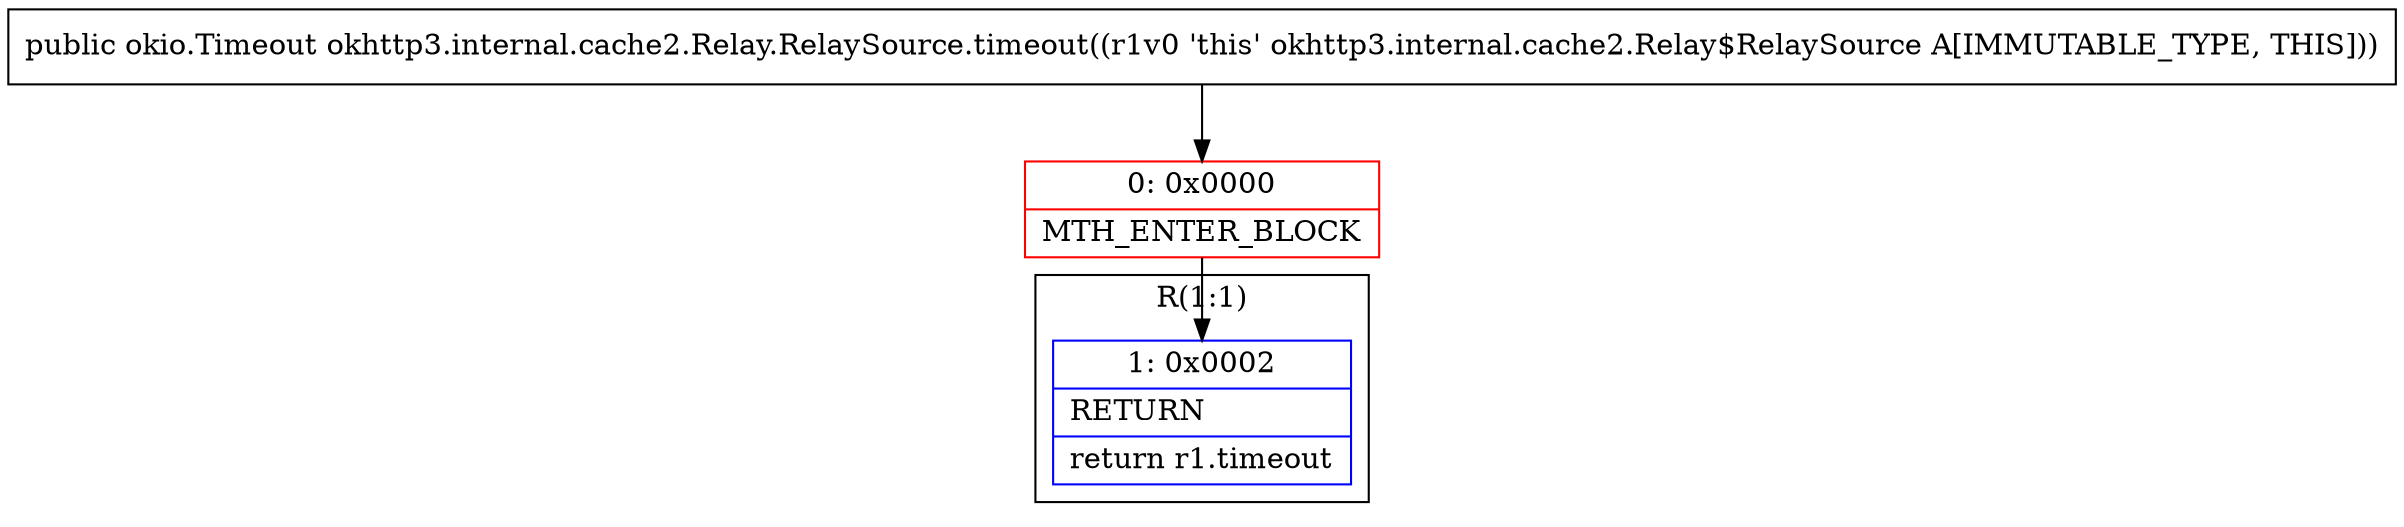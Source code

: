 digraph "CFG forokhttp3.internal.cache2.Relay.RelaySource.timeout()Lokio\/Timeout;" {
subgraph cluster_Region_229936422 {
label = "R(1:1)";
node [shape=record,color=blue];
Node_1 [shape=record,label="{1\:\ 0x0002|RETURN\l|return r1.timeout\l}"];
}
Node_0 [shape=record,color=red,label="{0\:\ 0x0000|MTH_ENTER_BLOCK\l}"];
MethodNode[shape=record,label="{public okio.Timeout okhttp3.internal.cache2.Relay.RelaySource.timeout((r1v0 'this' okhttp3.internal.cache2.Relay$RelaySource A[IMMUTABLE_TYPE, THIS])) }"];
MethodNode -> Node_0;
Node_0 -> Node_1;
}

